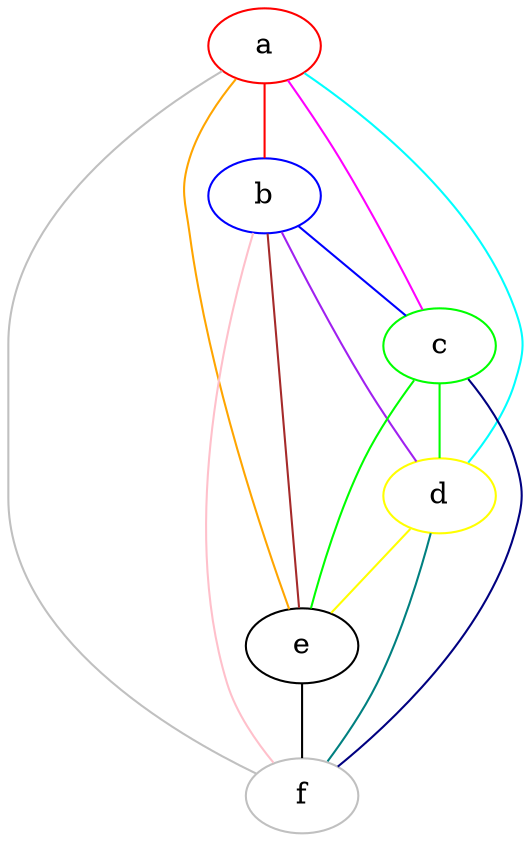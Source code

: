 graph graph_4 {
    a [color="red"];
    b [color="blue"];
    c [color="green"];
    d [color="yellow"];
    e [color="black"];
    f [color="gray"];
    a -- b [color="red"];
    b -- c [color="blue"];
    c -- d [color="green"];
    d -- e [color="yellow"];
    e -- f [color="black"];
    a -- f [color="gray"];
    a -- c [color="magenta"];
    a -- d [color="cyan"];
    a -- e [color="orange"];
    b -- d [color="purple"];
    b -- e [color="brown"];
    b -- f [color="pink"];
    c -- e [color="lime"];
    c -- f [color="navy"];
    d -- f [color="teal"];
}
